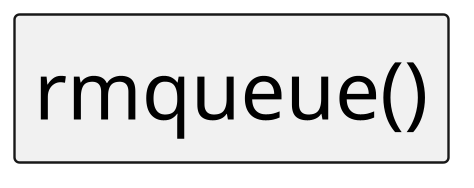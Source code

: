 @startuml
!$font_size = 40
skinparam Component {
    FontSize $font_size
    BorderThickness 1.2
    Style rectangle
}

skinparam Rectangle {
    BorderThickness 0
}

scale 2/1
component "rmqueue()" as c2

@enduml
